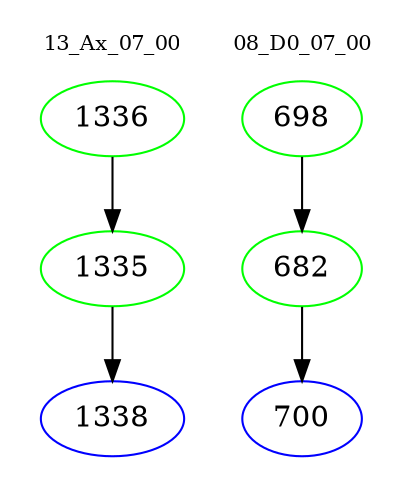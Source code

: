 digraph{
subgraph cluster_0 {
color = white
label = "13_Ax_07_00";
fontsize=10;
T0_1336 [label="1336", color="green"]
T0_1336 -> T0_1335 [color="black"]
T0_1335 [label="1335", color="green"]
T0_1335 -> T0_1338 [color="black"]
T0_1338 [label="1338", color="blue"]
}
subgraph cluster_1 {
color = white
label = "08_D0_07_00";
fontsize=10;
T1_698 [label="698", color="green"]
T1_698 -> T1_682 [color="black"]
T1_682 [label="682", color="green"]
T1_682 -> T1_700 [color="black"]
T1_700 [label="700", color="blue"]
}
}
